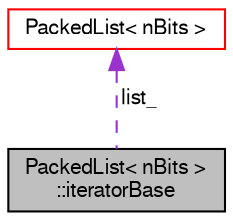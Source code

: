 digraph "PackedList&lt; nBits &gt;::iteratorBase"
{
  bgcolor="transparent";
  edge [fontname="FreeSans",fontsize="10",labelfontname="FreeSans",labelfontsize="10"];
  node [fontname="FreeSans",fontsize="10",shape=record];
  Node3 [label="PackedList\< nBits \>\l::iteratorBase",height=0.2,width=0.4,color="black", fillcolor="grey75", style="filled", fontcolor="black"];
  Node4 -> Node3 [dir="back",color="darkorchid3",fontsize="10",style="dashed",label=" list_" ,fontname="FreeSans"];
  Node4 [label="PackedList\< nBits \>",height=0.2,width=0.4,color="red",URL="$a25938.html",tooltip="A dynamically allocatable list of packed unsigned integers. "];
}
